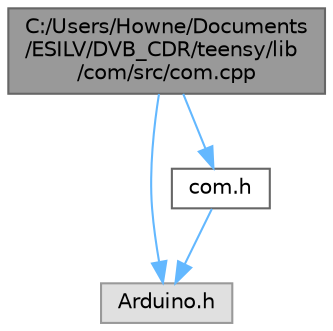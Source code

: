 digraph "C:/Users/Howne/Documents/ESILV/DVB_CDR/teensy/lib/com/src/com.cpp"
{
 // LATEX_PDF_SIZE
  bgcolor="transparent";
  edge [fontname=Helvetica,fontsize=10,labelfontname=Helvetica,labelfontsize=10];
  node [fontname=Helvetica,fontsize=10,shape=box,height=0.2,width=0.4];
  Node1 [id="Node000001",label="C:/Users/Howne/Documents\l/ESILV/DVB_CDR/teensy/lib\l/com/src/com.cpp",height=0.2,width=0.4,color="gray40", fillcolor="grey60", style="filled", fontcolor="black",tooltip=" "];
  Node1 -> Node2 [id="edge4_Node000001_Node000002",color="steelblue1",style="solid",tooltip=" "];
  Node2 [id="Node000002",label="Arduino.h",height=0.2,width=0.4,color="grey60", fillcolor="#E0E0E0", style="filled",tooltip=" "];
  Node1 -> Node3 [id="edge5_Node000001_Node000003",color="steelblue1",style="solid",tooltip=" "];
  Node3 [id="Node000003",label="com.h",height=0.2,width=0.4,color="grey40", fillcolor="white", style="filled",URL="$com_8h.html",tooltip=" "];
  Node3 -> Node2 [id="edge6_Node000003_Node000002",color="steelblue1",style="solid",tooltip=" "];
}
